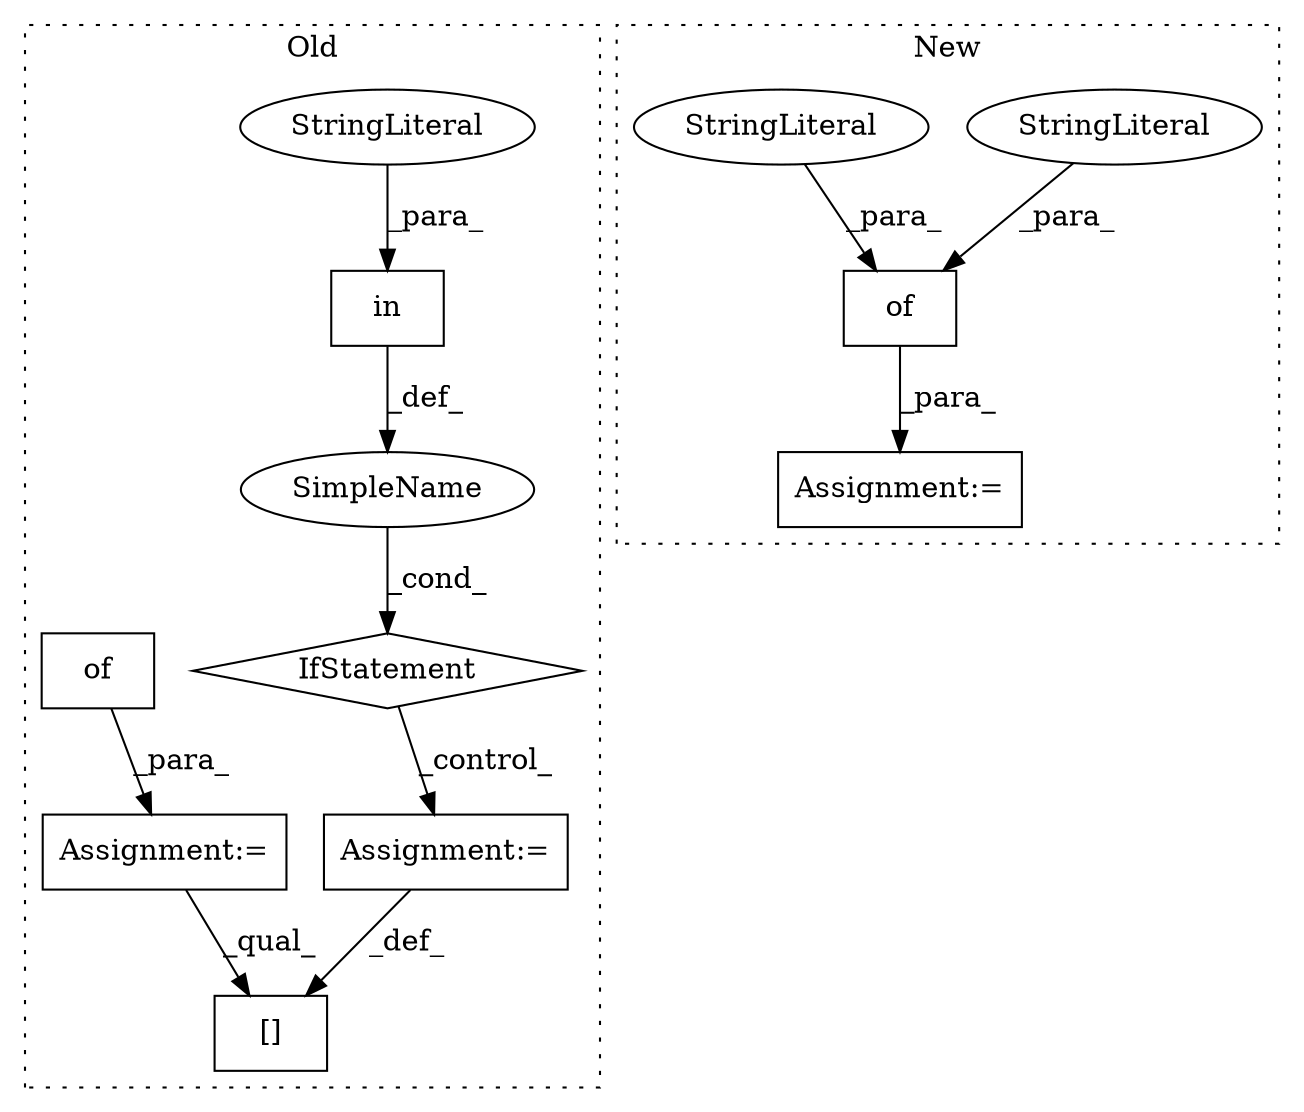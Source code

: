 digraph G {
subgraph cluster0 {
1 [label="in" a="105" s="17698" l="23" shape="box"];
3 [label="IfStatement" a="25" s="17690,17721" l="8,2" shape="diamond"];
5 [label="StringLiteral" a="45" s="17698" l="5" shape="ellipse"];
8 [label="Assignment:=" a="7" s="17752" l="1" shape="box"];
9 [label="SimpleName" a="42" s="" l="" shape="ellipse"];
10 [label="[]" a="2" s="17731,17751" l="8,1" shape="box"];
11 [label="of" a="32" s="17560" l="4" shape="box"];
12 [label="Assignment:=" a="7" s="17555" l="1" shape="box"];
label = "Old";
style="dotted";
}
subgraph cluster1 {
2 [label="of" a="32" s="15417,15593" l="3,1" shape="box"];
4 [label="Assignment:=" a="7" s="15412" l="1" shape="box"];
6 [label="StringLiteral" a="45" s="15439" l="8" shape="ellipse"];
7 [label="StringLiteral" a="45" s="15484" l="12" shape="ellipse"];
label = "New";
style="dotted";
}
1 -> 9 [label="_def_"];
2 -> 4 [label="_para_"];
3 -> 8 [label="_control_"];
5 -> 1 [label="_para_"];
6 -> 2 [label="_para_"];
7 -> 2 [label="_para_"];
8 -> 10 [label="_def_"];
9 -> 3 [label="_cond_"];
11 -> 12 [label="_para_"];
12 -> 10 [label="_qual_"];
}